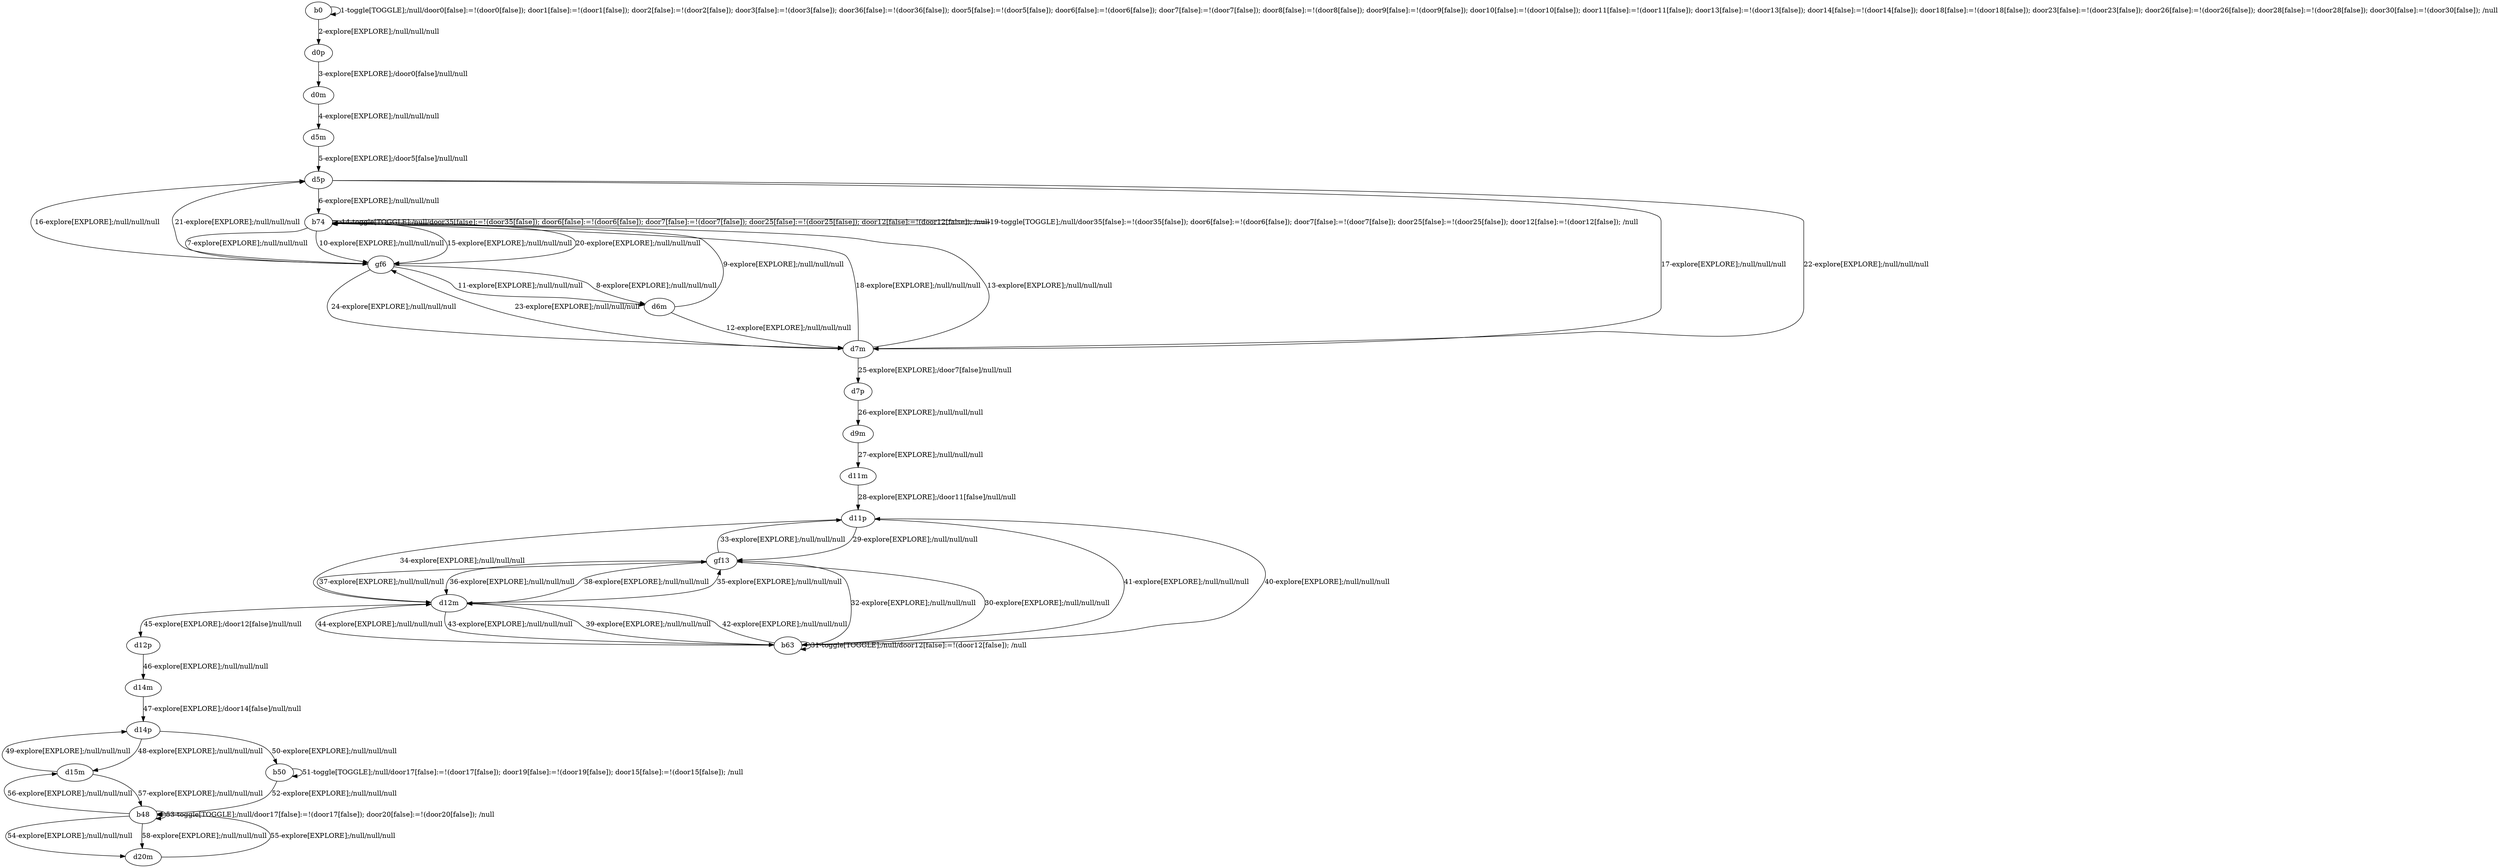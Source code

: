 # Total number of goals covered by this test: 1
# d15m --> b48

digraph g {
"b0" -> "b0" [label = "1-toggle[TOGGLE];/null/door0[false]:=!(door0[false]); door1[false]:=!(door1[false]); door2[false]:=!(door2[false]); door3[false]:=!(door3[false]); door36[false]:=!(door36[false]); door5[false]:=!(door5[false]); door6[false]:=!(door6[false]); door7[false]:=!(door7[false]); door8[false]:=!(door8[false]); door9[false]:=!(door9[false]); door10[false]:=!(door10[false]); door11[false]:=!(door11[false]); door13[false]:=!(door13[false]); door14[false]:=!(door14[false]); door18[false]:=!(door18[false]); door23[false]:=!(door23[false]); door26[false]:=!(door26[false]); door28[false]:=!(door28[false]); door30[false]:=!(door30[false]); /null"];
"b0" -> "d0p" [label = "2-explore[EXPLORE];/null/null/null"];
"d0p" -> "d0m" [label = "3-explore[EXPLORE];/door0[false]/null/null"];
"d0m" -> "d5m" [label = "4-explore[EXPLORE];/null/null/null"];
"d5m" -> "d5p" [label = "5-explore[EXPLORE];/door5[false]/null/null"];
"d5p" -> "b74" [label = "6-explore[EXPLORE];/null/null/null"];
"b74" -> "gf6" [label = "7-explore[EXPLORE];/null/null/null"];
"gf6" -> "d6m" [label = "8-explore[EXPLORE];/null/null/null"];
"d6m" -> "b74" [label = "9-explore[EXPLORE];/null/null/null"];
"b74" -> "gf6" [label = "10-explore[EXPLORE];/null/null/null"];
"gf6" -> "d6m" [label = "11-explore[EXPLORE];/null/null/null"];
"d6m" -> "d7m" [label = "12-explore[EXPLORE];/null/null/null"];
"d7m" -> "b74" [label = "13-explore[EXPLORE];/null/null/null"];
"b74" -> "b74" [label = "14-toggle[TOGGLE];/null/door35[false]:=!(door35[false]); door6[false]:=!(door6[false]); door7[false]:=!(door7[false]); door25[false]:=!(door25[false]); door12[false]:=!(door12[false]); /null"];
"b74" -> "gf6" [label = "15-explore[EXPLORE];/null/null/null"];
"gf6" -> "d5p" [label = "16-explore[EXPLORE];/null/null/null"];
"d5p" -> "d7m" [label = "17-explore[EXPLORE];/null/null/null"];
"d7m" -> "b74" [label = "18-explore[EXPLORE];/null/null/null"];
"b74" -> "b74" [label = "19-toggle[TOGGLE];/null/door35[false]:=!(door35[false]); door6[false]:=!(door6[false]); door7[false]:=!(door7[false]); door25[false]:=!(door25[false]); door12[false]:=!(door12[false]); /null"];
"b74" -> "gf6" [label = "20-explore[EXPLORE];/null/null/null"];
"gf6" -> "d5p" [label = "21-explore[EXPLORE];/null/null/null"];
"d5p" -> "d7m" [label = "22-explore[EXPLORE];/null/null/null"];
"d7m" -> "gf6" [label = "23-explore[EXPLORE];/null/null/null"];
"gf6" -> "d7m" [label = "24-explore[EXPLORE];/null/null/null"];
"d7m" -> "d7p" [label = "25-explore[EXPLORE];/door7[false]/null/null"];
"d7p" -> "d9m" [label = "26-explore[EXPLORE];/null/null/null"];
"d9m" -> "d11m" [label = "27-explore[EXPLORE];/null/null/null"];
"d11m" -> "d11p" [label = "28-explore[EXPLORE];/door11[false]/null/null"];
"d11p" -> "gf13" [label = "29-explore[EXPLORE];/null/null/null"];
"gf13" -> "b63" [label = "30-explore[EXPLORE];/null/null/null"];
"b63" -> "b63" [label = "31-toggle[TOGGLE];/null/door12[false]:=!(door12[false]); /null"];
"b63" -> "gf13" [label = "32-explore[EXPLORE];/null/null/null"];
"gf13" -> "d11p" [label = "33-explore[EXPLORE];/null/null/null"];
"d11p" -> "d12m" [label = "34-explore[EXPLORE];/null/null/null"];
"d12m" -> "gf13" [label = "35-explore[EXPLORE];/null/null/null"];
"gf13" -> "d12m" [label = "36-explore[EXPLORE];/null/null/null"];
"d12m" -> "gf13" [label = "37-explore[EXPLORE];/null/null/null"];
"gf13" -> "d12m" [label = "38-explore[EXPLORE];/null/null/null"];
"d12m" -> "b63" [label = "39-explore[EXPLORE];/null/null/null"];
"b63" -> "d11p" [label = "40-explore[EXPLORE];/null/null/null"];
"d11p" -> "b63" [label = "41-explore[EXPLORE];/null/null/null"];
"b63" -> "d12m" [label = "42-explore[EXPLORE];/null/null/null"];
"d12m" -> "b63" [label = "43-explore[EXPLORE];/null/null/null"];
"b63" -> "d12m" [label = "44-explore[EXPLORE];/null/null/null"];
"d12m" -> "d12p" [label = "45-explore[EXPLORE];/door12[false]/null/null"];
"d12p" -> "d14m" [label = "46-explore[EXPLORE];/null/null/null"];
"d14m" -> "d14p" [label = "47-explore[EXPLORE];/door14[false]/null/null"];
"d14p" -> "d15m" [label = "48-explore[EXPLORE];/null/null/null"];
"d15m" -> "d14p" [label = "49-explore[EXPLORE];/null/null/null"];
"d14p" -> "b50" [label = "50-explore[EXPLORE];/null/null/null"];
"b50" -> "b50" [label = "51-toggle[TOGGLE];/null/door17[false]:=!(door17[false]); door19[false]:=!(door19[false]); door15[false]:=!(door15[false]); /null"];
"b50" -> "b48" [label = "52-explore[EXPLORE];/null/null/null"];
"b48" -> "b48" [label = "53-toggle[TOGGLE];/null/door17[false]:=!(door17[false]); door20[false]:=!(door20[false]); /null"];
"b48" -> "d20m" [label = "54-explore[EXPLORE];/null/null/null"];
"d20m" -> "b48" [label = "55-explore[EXPLORE];/null/null/null"];
"b48" -> "d15m" [label = "56-explore[EXPLORE];/null/null/null"];
"d15m" -> "b48" [label = "57-explore[EXPLORE];/null/null/null"];
"b48" -> "d20m" [label = "58-explore[EXPLORE];/null/null/null"];
}